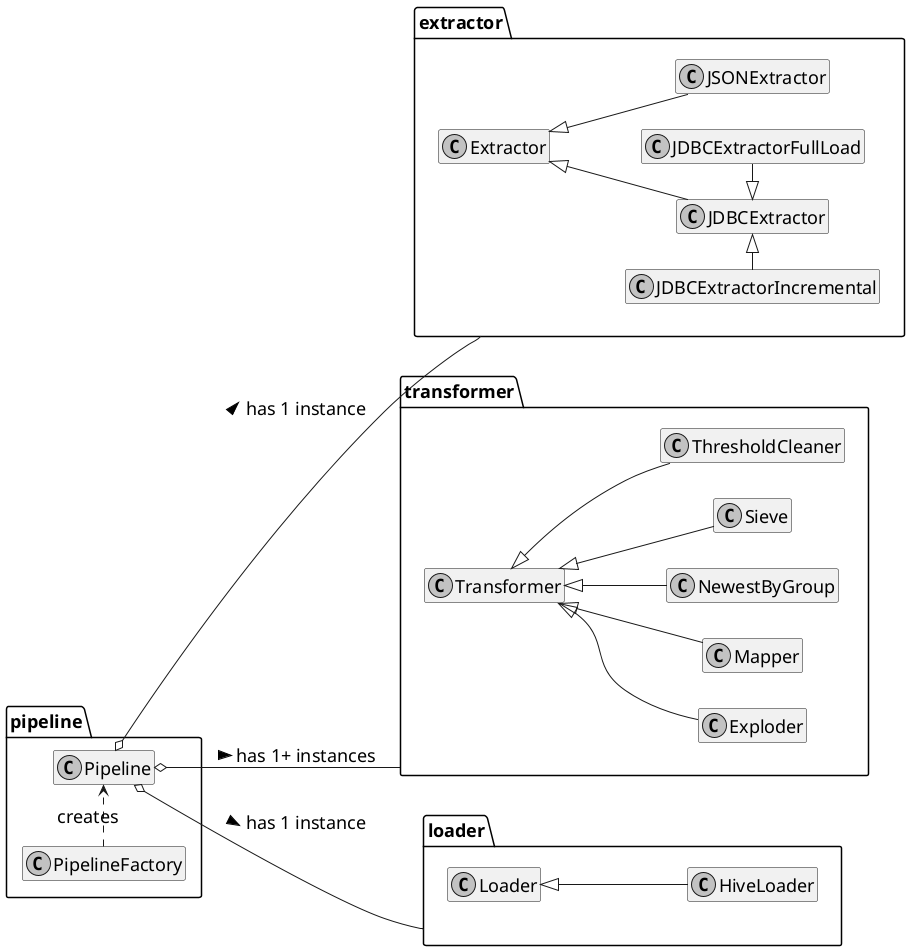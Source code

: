 @startuml

skinparam monochrome true
skinparam defaultFontname Bitstream Vera Sans Mono
skinparam defaultFontSize 18

left to right direction
hide empty members

' namespace spooq2 {
  namespace extractor {
      
      class Extractor {
      }
      Extractor <|-- JSONExtractor
      class JSONExtractor{
      }
      Extractor <|-- JDBCExtractor
      class JDBCExtractor{
      }
      JDBCExtractor <|- JDBCExtractorFullLoad
      class JDBCExtractorFullLoad {
      }
      JDBCExtractorIncremental -|> JDBCExtractor
      class JDBCExtractorIncremental {
      }

  }
  namespace transformer{
    
    class Transformer
    Transformer <|-- Exploder
    class Exploder
    Transformer <|-- Mapper
    class Mapper
    Transformer <|-- NewestByGroup
    class NewestByGroup
    Transformer <|-- Sieve
    class Sieve
    Transformer <|-- ThresholdCleaner
    class ThresholdCleaner

  }
  namespace loader {
    
    class Loader
    Loader <|-- HiveLoader
    class HiveLoader
  }
  namespace pipeline {
    
    class Pipeline 
    Pipeline o-- extractor : has 1 instance >
    Pipeline o-- transformer : has 1+ instances >
    Pipeline o-- loader : has 1 instance >

    class PipelineFactory
    PipelineFactory .> Pipeline : "creates"
  }
' }

' skinparam ClassArrowFontSize 18
skinparam ClassRelationFontSize 30

@enduml

